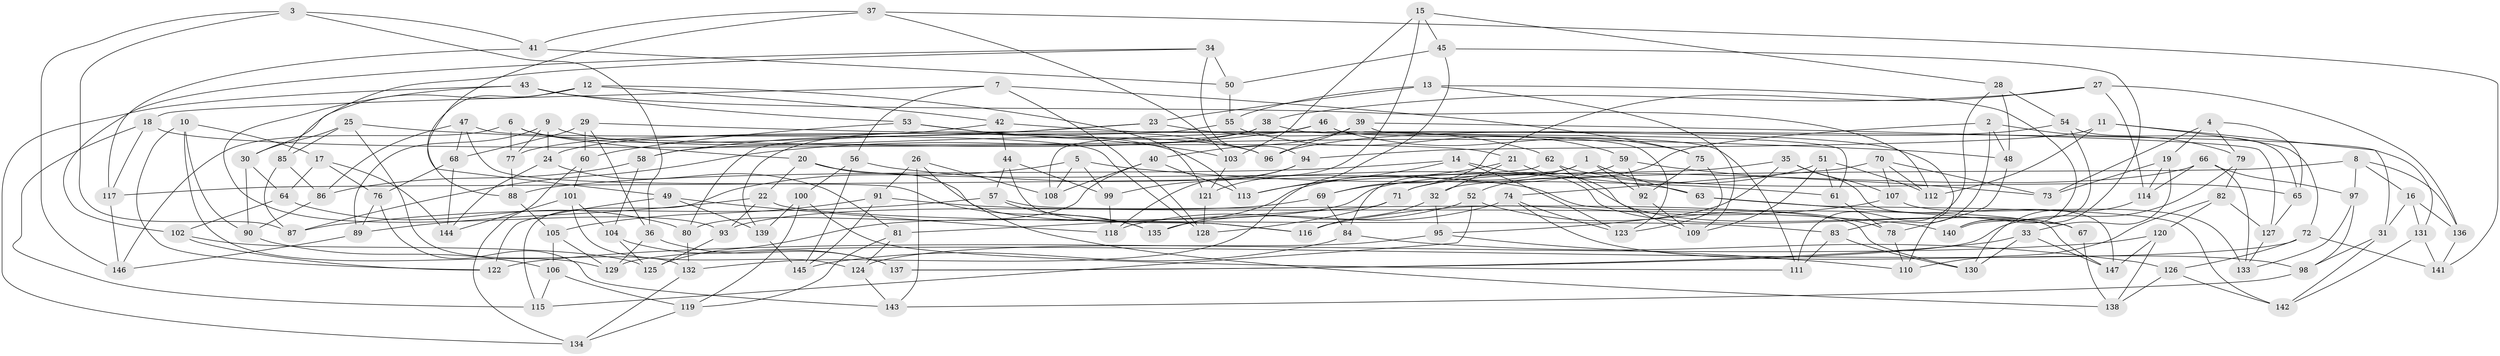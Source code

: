 // Generated by graph-tools (version 1.1) at 2025/50/03/09/25 03:50:45]
// undirected, 147 vertices, 294 edges
graph export_dot {
graph [start="1"]
  node [color=gray90,style=filled];
  1;
  2;
  3;
  4;
  5;
  6;
  7;
  8;
  9;
  10;
  11;
  12;
  13;
  14;
  15;
  16;
  17;
  18;
  19;
  20;
  21;
  22;
  23;
  24;
  25;
  26;
  27;
  28;
  29;
  30;
  31;
  32;
  33;
  34;
  35;
  36;
  37;
  38;
  39;
  40;
  41;
  42;
  43;
  44;
  45;
  46;
  47;
  48;
  49;
  50;
  51;
  52;
  53;
  54;
  55;
  56;
  57;
  58;
  59;
  60;
  61;
  62;
  63;
  64;
  65;
  66;
  67;
  68;
  69;
  70;
  71;
  72;
  73;
  74;
  75;
  76;
  77;
  78;
  79;
  80;
  81;
  82;
  83;
  84;
  85;
  86;
  87;
  88;
  89;
  90;
  91;
  92;
  93;
  94;
  95;
  96;
  97;
  98;
  99;
  100;
  101;
  102;
  103;
  104;
  105;
  106;
  107;
  108;
  109;
  110;
  111;
  112;
  113;
  114;
  115;
  116;
  117;
  118;
  119;
  120;
  121;
  122;
  123;
  124;
  125;
  126;
  127;
  128;
  129;
  130;
  131;
  132;
  133;
  134;
  135;
  136;
  137;
  138;
  139;
  140;
  141;
  142;
  143;
  144;
  145;
  146;
  147;
  1 -- 63;
  1 -- 84;
  1 -- 135;
  1 -- 92;
  2 -- 79;
  2 -- 52;
  2 -- 83;
  2 -- 48;
  3 -- 146;
  3 -- 41;
  3 -- 87;
  3 -- 36;
  4 -- 79;
  4 -- 73;
  4 -- 65;
  4 -- 19;
  5 -- 99;
  5 -- 108;
  5 -- 115;
  5 -- 61;
  6 -- 113;
  6 -- 20;
  6 -- 77;
  6 -- 146;
  7 -- 56;
  7 -- 128;
  7 -- 75;
  7 -- 18;
  8 -- 136;
  8 -- 32;
  8 -- 97;
  8 -- 16;
  9 -- 77;
  9 -- 89;
  9 -- 96;
  9 -- 24;
  10 -- 17;
  10 -- 122;
  10 -- 129;
  10 -- 90;
  11 -- 72;
  11 -- 112;
  11 -- 31;
  11 -- 94;
  12 -- 42;
  12 -- 121;
  12 -- 88;
  12 -- 30;
  13 -- 55;
  13 -- 140;
  13 -- 23;
  13 -- 109;
  14 -- 123;
  14 -- 67;
  14 -- 88;
  14 -- 113;
  15 -- 103;
  15 -- 28;
  15 -- 45;
  15 -- 121;
  16 -- 31;
  16 -- 136;
  16 -- 131;
  17 -- 76;
  17 -- 144;
  17 -- 64;
  18 -- 21;
  18 -- 117;
  18 -- 115;
  19 -- 114;
  19 -- 73;
  19 -- 33;
  20 -- 22;
  20 -- 147;
  20 -- 116;
  21 -- 67;
  21 -- 32;
  21 -- 113;
  22 -- 89;
  22 -- 93;
  22 -- 83;
  23 -- 58;
  23 -- 62;
  23 -- 24;
  24 -- 81;
  24 -- 144;
  25 -- 85;
  25 -- 30;
  25 -- 48;
  25 -- 132;
  26 -- 138;
  26 -- 108;
  26 -- 143;
  26 -- 91;
  27 -- 38;
  27 -- 136;
  27 -- 114;
  27 -- 69;
  28 -- 48;
  28 -- 111;
  28 -- 54;
  29 -- 68;
  29 -- 131;
  29 -- 36;
  29 -- 60;
  30 -- 90;
  30 -- 64;
  31 -- 142;
  31 -- 98;
  32 -- 95;
  32 -- 116;
  33 -- 147;
  33 -- 137;
  33 -- 130;
  34 -- 85;
  34 -- 102;
  34 -- 50;
  34 -- 94;
  35 -- 147;
  35 -- 125;
  35 -- 107;
  35 -- 95;
  36 -- 137;
  36 -- 129;
  37 -- 49;
  37 -- 41;
  37 -- 141;
  37 -- 103;
  38 -- 139;
  38 -- 123;
  38 -- 58;
  39 -- 96;
  39 -- 127;
  39 -- 40;
  39 -- 61;
  40 -- 113;
  40 -- 80;
  40 -- 108;
  41 -- 50;
  41 -- 117;
  42 -- 110;
  42 -- 77;
  42 -- 44;
  43 -- 112;
  43 -- 134;
  43 -- 93;
  43 -- 53;
  44 -- 57;
  44 -- 99;
  44 -- 116;
  45 -- 140;
  45 -- 132;
  45 -- 50;
  46 -- 111;
  46 -- 108;
  46 -- 75;
  46 -- 87;
  47 -- 68;
  47 -- 128;
  47 -- 86;
  47 -- 135;
  48 -- 78;
  49 -- 122;
  49 -- 139;
  49 -- 118;
  50 -- 55;
  51 -- 112;
  51 -- 61;
  51 -- 109;
  51 -- 71;
  52 -- 78;
  52 -- 115;
  52 -- 118;
  53 -- 103;
  53 -- 60;
  53 -- 96;
  54 -- 140;
  54 -- 96;
  54 -- 65;
  55 -- 80;
  55 -- 59;
  56 -- 100;
  56 -- 145;
  56 -- 63;
  57 -- 130;
  57 -- 135;
  57 -- 87;
  58 -- 104;
  58 -- 86;
  59 -- 92;
  59 -- 73;
  59 -- 69;
  60 -- 134;
  60 -- 101;
  61 -- 78;
  62 -- 117;
  62 -- 65;
  62 -- 109;
  63 -- 67;
  63 -- 142;
  64 -- 102;
  64 -- 80;
  65 -- 127;
  66 -- 133;
  66 -- 114;
  66 -- 71;
  66 -- 97;
  67 -- 138;
  68 -- 144;
  68 -- 76;
  69 -- 84;
  69 -- 93;
  70 -- 73;
  70 -- 112;
  70 -- 107;
  70 -- 74;
  71 -- 128;
  71 -- 81;
  72 -- 129;
  72 -- 126;
  72 -- 141;
  74 -- 123;
  74 -- 135;
  74 -- 98;
  75 -- 92;
  75 -- 123;
  76 -- 89;
  76 -- 143;
  77 -- 88;
  78 -- 110;
  79 -- 82;
  79 -- 137;
  80 -- 132;
  81 -- 119;
  81 -- 124;
  82 -- 110;
  82 -- 120;
  82 -- 127;
  83 -- 111;
  83 -- 130;
  84 -- 145;
  84 -- 126;
  85 -- 86;
  85 -- 87;
  86 -- 90;
  88 -- 105;
  89 -- 146;
  90 -- 106;
  91 -- 145;
  91 -- 140;
  91 -- 105;
  92 -- 109;
  93 -- 125;
  94 -- 99;
  94 -- 118;
  95 -- 110;
  95 -- 124;
  97 -- 98;
  97 -- 133;
  98 -- 143;
  99 -- 118;
  100 -- 119;
  100 -- 111;
  100 -- 139;
  101 -- 124;
  101 -- 104;
  101 -- 144;
  102 -- 122;
  102 -- 125;
  103 -- 121;
  104 -- 125;
  104 -- 137;
  105 -- 129;
  105 -- 106;
  106 -- 119;
  106 -- 115;
  107 -- 116;
  107 -- 133;
  114 -- 130;
  117 -- 146;
  119 -- 134;
  120 -- 147;
  120 -- 138;
  120 -- 122;
  121 -- 128;
  124 -- 143;
  126 -- 138;
  126 -- 142;
  127 -- 133;
  131 -- 141;
  131 -- 142;
  132 -- 134;
  136 -- 141;
  139 -- 145;
}

